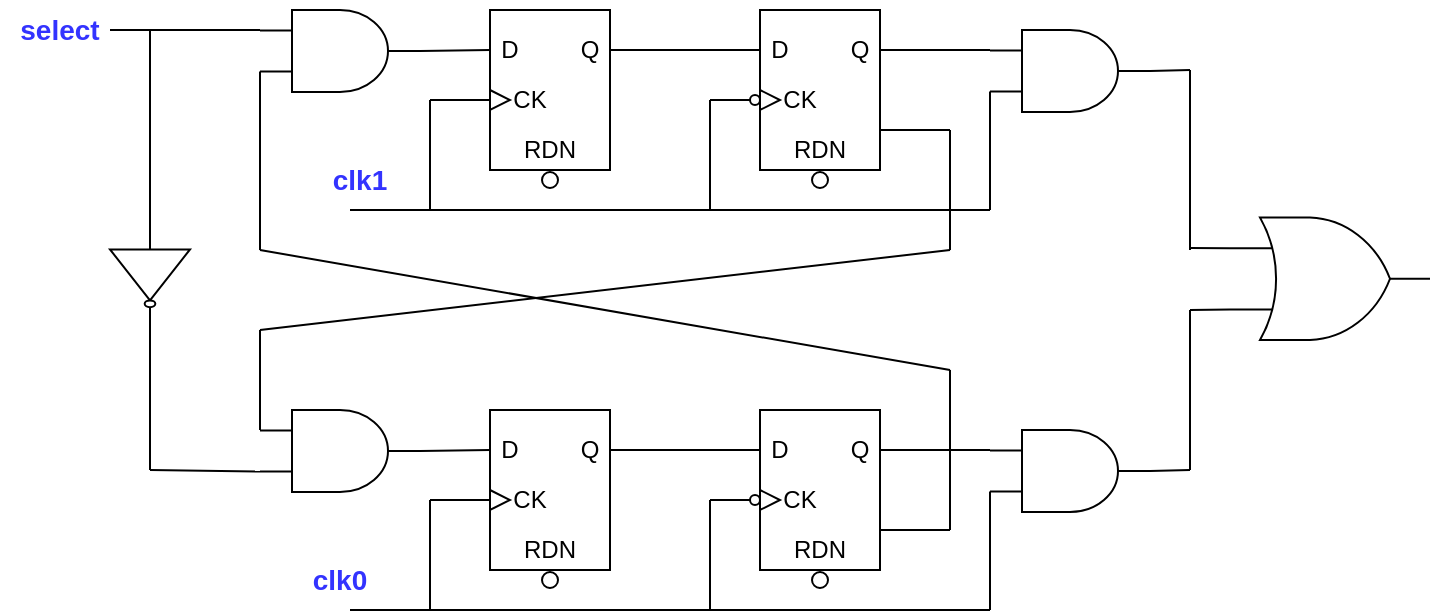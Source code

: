 <mxfile version="24.3.1" type="github">
  <diagram name="第 1 页" id="xqKIsfR9Eklun5eR2lfy">
    <mxGraphModel dx="978" dy="519" grid="1" gridSize="5" guides="1" tooltips="1" connect="1" arrows="1" fold="1" page="0" pageScale="1" pageWidth="827" pageHeight="1169" math="0" shadow="0">
      <root>
        <mxCell id="0" />
        <mxCell id="1" parent="0" />
        <mxCell id="vdp-HUDgLQkNiqysfl9j-33" value="" style="group" parent="1" vertex="1" connectable="0">
          <mxGeometry x="130" y="120" width="60" height="90" as="geometry" />
        </mxCell>
        <mxCell id="vdp-HUDgLQkNiqysfl9j-34" value="" style="rounded=0;whiteSpace=wrap;html=1;" parent="vdp-HUDgLQkNiqysfl9j-33" vertex="1">
          <mxGeometry width="60" height="80" as="geometry" />
        </mxCell>
        <mxCell id="vdp-HUDgLQkNiqysfl9j-35" value="D" style="text;html=1;align=center;verticalAlign=middle;whiteSpace=wrap;rounded=0;connectable=0;" parent="vdp-HUDgLQkNiqysfl9j-33" vertex="1">
          <mxGeometry y="10" width="20" height="20" as="geometry" />
        </mxCell>
        <mxCell id="vdp-HUDgLQkNiqysfl9j-36" value="Q" style="text;html=1;align=center;verticalAlign=middle;whiteSpace=wrap;rounded=0;connectable=0;" parent="vdp-HUDgLQkNiqysfl9j-33" vertex="1">
          <mxGeometry x="40" y="10" width="20" height="20" as="geometry" />
        </mxCell>
        <mxCell id="vdp-HUDgLQkNiqysfl9j-37" value="" style="triangle;whiteSpace=wrap;html=1;" parent="vdp-HUDgLQkNiqysfl9j-33" vertex="1">
          <mxGeometry y="40" width="10" height="10" as="geometry" />
        </mxCell>
        <mxCell id="vdp-HUDgLQkNiqysfl9j-38" value="" style="verticalLabelPosition=bottom;shadow=0;dashed=0;align=center;html=1;verticalAlign=top;shape=mxgraph.electrical.logic_gates.inverting_contact;" parent="vdp-HUDgLQkNiqysfl9j-33" vertex="1">
          <mxGeometry x="25" y="80" width="10" height="10" as="geometry" />
        </mxCell>
        <mxCell id="vdp-HUDgLQkNiqysfl9j-39" value="RDN" style="text;html=1;align=center;verticalAlign=middle;whiteSpace=wrap;rounded=0;connectable=0;" parent="vdp-HUDgLQkNiqysfl9j-33" vertex="1">
          <mxGeometry x="15" y="60" width="30" height="20" as="geometry" />
        </mxCell>
        <mxCell id="vdp-HUDgLQkNiqysfl9j-40" value="CK" style="text;html=1;align=center;verticalAlign=middle;whiteSpace=wrap;rounded=0;connectable=0;" parent="vdp-HUDgLQkNiqysfl9j-33" vertex="1">
          <mxGeometry x="10" y="35" width="20" height="20" as="geometry" />
        </mxCell>
        <mxCell id="vdp-HUDgLQkNiqysfl9j-41" value="" style="group" parent="1" vertex="1" connectable="0">
          <mxGeometry x="265" y="120" width="60" height="90" as="geometry" />
        </mxCell>
        <mxCell id="vdp-HUDgLQkNiqysfl9j-42" value="" style="rounded=0;whiteSpace=wrap;html=1;" parent="vdp-HUDgLQkNiqysfl9j-41" vertex="1">
          <mxGeometry width="60" height="80" as="geometry" />
        </mxCell>
        <mxCell id="vdp-HUDgLQkNiqysfl9j-43" value="D" style="text;html=1;align=center;verticalAlign=middle;whiteSpace=wrap;rounded=0;connectable=0;" parent="vdp-HUDgLQkNiqysfl9j-41" vertex="1">
          <mxGeometry y="10" width="20" height="20" as="geometry" />
        </mxCell>
        <mxCell id="vdp-HUDgLQkNiqysfl9j-44" value="Q" style="text;html=1;align=center;verticalAlign=middle;whiteSpace=wrap;rounded=0;connectable=0;" parent="vdp-HUDgLQkNiqysfl9j-41" vertex="1">
          <mxGeometry x="40" y="10" width="20" height="20" as="geometry" />
        </mxCell>
        <mxCell id="vdp-HUDgLQkNiqysfl9j-45" value="" style="triangle;whiteSpace=wrap;html=1;" parent="vdp-HUDgLQkNiqysfl9j-41" vertex="1">
          <mxGeometry y="40" width="10" height="10" as="geometry" />
        </mxCell>
        <mxCell id="vdp-HUDgLQkNiqysfl9j-46" value="" style="verticalLabelPosition=bottom;shadow=0;dashed=0;align=center;html=1;verticalAlign=top;shape=mxgraph.electrical.logic_gates.inverting_contact;" parent="vdp-HUDgLQkNiqysfl9j-41" vertex="1">
          <mxGeometry x="25" y="80" width="10" height="10" as="geometry" />
        </mxCell>
        <mxCell id="vdp-HUDgLQkNiqysfl9j-47" value="RDN" style="text;html=1;align=center;verticalAlign=middle;whiteSpace=wrap;rounded=0;connectable=0;" parent="vdp-HUDgLQkNiqysfl9j-41" vertex="1">
          <mxGeometry x="15" y="60" width="30" height="20" as="geometry" />
        </mxCell>
        <mxCell id="vdp-HUDgLQkNiqysfl9j-48" value="CK" style="text;html=1;align=center;verticalAlign=middle;whiteSpace=wrap;rounded=0;connectable=0;" parent="vdp-HUDgLQkNiqysfl9j-41" vertex="1">
          <mxGeometry x="10" y="35" width="20" height="20" as="geometry" />
        </mxCell>
        <mxCell id="vdp-HUDgLQkNiqysfl9j-50" value="" style="endArrow=none;html=1;rounded=0;" parent="1" edge="1">
          <mxGeometry width="50" height="50" relative="1" as="geometry">
            <mxPoint x="190" y="140" as="sourcePoint" />
            <mxPoint x="265" y="140" as="targetPoint" />
          </mxGeometry>
        </mxCell>
        <mxCell id="vdp-HUDgLQkNiqysfl9j-52" value="" style="ellipse;whiteSpace=wrap;html=1;aspect=fixed;" parent="1" vertex="1">
          <mxGeometry x="260" y="162.5" width="5" height="5" as="geometry" />
        </mxCell>
        <mxCell id="vdp-HUDgLQkNiqysfl9j-53" value="" style="endArrow=none;html=1;rounded=0;" parent="1" edge="1">
          <mxGeometry width="50" height="50" relative="1" as="geometry">
            <mxPoint x="240" y="165" as="sourcePoint" />
            <mxPoint x="260" y="165" as="targetPoint" />
          </mxGeometry>
        </mxCell>
        <mxCell id="vdp-HUDgLQkNiqysfl9j-54" value="" style="endArrow=none;html=1;rounded=0;" parent="1" edge="1">
          <mxGeometry width="50" height="50" relative="1" as="geometry">
            <mxPoint x="240" y="220" as="sourcePoint" />
            <mxPoint x="240" y="165" as="targetPoint" />
          </mxGeometry>
        </mxCell>
        <mxCell id="vdp-HUDgLQkNiqysfl9j-55" value="" style="endArrow=none;html=1;rounded=0;" parent="1" edge="1">
          <mxGeometry width="50" height="50" relative="1" as="geometry">
            <mxPoint x="60" y="220" as="sourcePoint" />
            <mxPoint x="240" y="220" as="targetPoint" />
          </mxGeometry>
        </mxCell>
        <mxCell id="vdp-HUDgLQkNiqysfl9j-56" value="" style="endArrow=none;html=1;rounded=0;" parent="1" edge="1">
          <mxGeometry width="50" height="50" relative="1" as="geometry">
            <mxPoint x="100" y="165" as="sourcePoint" />
            <mxPoint x="130" y="165" as="targetPoint" />
          </mxGeometry>
        </mxCell>
        <mxCell id="vdp-HUDgLQkNiqysfl9j-57" value="" style="endArrow=none;html=1;rounded=0;" parent="1" edge="1">
          <mxGeometry width="50" height="50" relative="1" as="geometry">
            <mxPoint x="100" y="220" as="sourcePoint" />
            <mxPoint x="100" y="165" as="targetPoint" />
          </mxGeometry>
        </mxCell>
        <mxCell id="vdp-HUDgLQkNiqysfl9j-58" value="" style="endArrow=none;html=1;rounded=0;" parent="1" edge="1">
          <mxGeometry width="50" height="50" relative="1" as="geometry">
            <mxPoint x="325" y="140" as="sourcePoint" />
            <mxPoint x="380" y="140" as="targetPoint" />
          </mxGeometry>
        </mxCell>
        <mxCell id="vdp-HUDgLQkNiqysfl9j-60" value="" style="verticalLabelPosition=bottom;shadow=0;dashed=0;align=center;html=1;verticalAlign=top;shape=mxgraph.electrical.logic_gates.logic_gate;operation=and;" parent="1" vertex="1">
          <mxGeometry x="380" y="130" width="80" height="41" as="geometry" />
        </mxCell>
        <mxCell id="vdp-HUDgLQkNiqysfl9j-61" value="" style="endArrow=none;html=1;rounded=0;" parent="1" edge="1">
          <mxGeometry width="50" height="50" relative="1" as="geometry">
            <mxPoint x="240" y="220" as="sourcePoint" />
            <mxPoint x="380" y="220" as="targetPoint" />
          </mxGeometry>
        </mxCell>
        <mxCell id="vdp-HUDgLQkNiqysfl9j-62" value="" style="endArrow=none;html=1;rounded=0;entryX=0;entryY=0.75;entryDx=0;entryDy=0;entryPerimeter=0;" parent="1" target="vdp-HUDgLQkNiqysfl9j-60" edge="1">
          <mxGeometry width="50" height="50" relative="1" as="geometry">
            <mxPoint x="380" y="220" as="sourcePoint" />
            <mxPoint x="360" y="125" as="targetPoint" />
          </mxGeometry>
        </mxCell>
        <mxCell id="vdp-HUDgLQkNiqysfl9j-64" value="" style="verticalLabelPosition=bottom;shadow=0;dashed=0;align=center;html=1;verticalAlign=top;shape=mxgraph.electrical.logic_gates.logic_gate;operation=and;" parent="1" vertex="1">
          <mxGeometry x="15" y="120" width="80" height="41" as="geometry" />
        </mxCell>
        <mxCell id="vdp-HUDgLQkNiqysfl9j-65" value="" style="endArrow=none;html=1;rounded=0;exitX=1;exitY=0.5;exitDx=0;exitDy=0;exitPerimeter=0;" parent="1" source="vdp-HUDgLQkNiqysfl9j-64" edge="1">
          <mxGeometry width="50" height="50" relative="1" as="geometry">
            <mxPoint x="105" y="140" as="sourcePoint" />
            <mxPoint x="130" y="140" as="targetPoint" />
          </mxGeometry>
        </mxCell>
        <mxCell id="vdp-HUDgLQkNiqysfl9j-66" value="" style="endArrow=none;html=1;rounded=0;" parent="1" edge="1">
          <mxGeometry width="50" height="50" relative="1" as="geometry">
            <mxPoint x="-60" y="130" as="sourcePoint" />
            <mxPoint x="15" y="130" as="targetPoint" />
          </mxGeometry>
        </mxCell>
        <mxCell id="vdp-HUDgLQkNiqysfl9j-67" value="" style="verticalLabelPosition=bottom;shadow=0;dashed=0;align=center;html=1;verticalAlign=top;shape=mxgraph.electrical.logic_gates.inverter_2;rotation=90;" parent="1" vertex="1">
          <mxGeometry x="-61.25" y="233.75" width="42.5" height="40" as="geometry" />
        </mxCell>
        <mxCell id="vdp-HUDgLQkNiqysfl9j-68" value="" style="endArrow=none;html=1;rounded=0;" parent="1" edge="1">
          <mxGeometry width="50" height="50" relative="1" as="geometry">
            <mxPoint x="-40" y="233.75" as="sourcePoint" />
            <mxPoint x="-40" y="130" as="targetPoint" />
          </mxGeometry>
        </mxCell>
        <mxCell id="vdp-HUDgLQkNiqysfl9j-69" value="" style="group" parent="1" vertex="1" connectable="0">
          <mxGeometry x="130" y="320" width="60" height="90" as="geometry" />
        </mxCell>
        <mxCell id="vdp-HUDgLQkNiqysfl9j-70" value="" style="rounded=0;whiteSpace=wrap;html=1;" parent="vdp-HUDgLQkNiqysfl9j-69" vertex="1">
          <mxGeometry width="60" height="80" as="geometry" />
        </mxCell>
        <mxCell id="vdp-HUDgLQkNiqysfl9j-71" value="D" style="text;html=1;align=center;verticalAlign=middle;whiteSpace=wrap;rounded=0;connectable=0;" parent="vdp-HUDgLQkNiqysfl9j-69" vertex="1">
          <mxGeometry y="10" width="20" height="20" as="geometry" />
        </mxCell>
        <mxCell id="vdp-HUDgLQkNiqysfl9j-72" value="Q" style="text;html=1;align=center;verticalAlign=middle;whiteSpace=wrap;rounded=0;connectable=0;" parent="vdp-HUDgLQkNiqysfl9j-69" vertex="1">
          <mxGeometry x="40" y="10" width="20" height="20" as="geometry" />
        </mxCell>
        <mxCell id="vdp-HUDgLQkNiqysfl9j-73" value="" style="triangle;whiteSpace=wrap;html=1;" parent="vdp-HUDgLQkNiqysfl9j-69" vertex="1">
          <mxGeometry y="40" width="10" height="10" as="geometry" />
        </mxCell>
        <mxCell id="vdp-HUDgLQkNiqysfl9j-74" value="" style="verticalLabelPosition=bottom;shadow=0;dashed=0;align=center;html=1;verticalAlign=top;shape=mxgraph.electrical.logic_gates.inverting_contact;" parent="vdp-HUDgLQkNiqysfl9j-69" vertex="1">
          <mxGeometry x="25" y="80" width="10" height="10" as="geometry" />
        </mxCell>
        <mxCell id="vdp-HUDgLQkNiqysfl9j-75" value="RDN" style="text;html=1;align=center;verticalAlign=middle;whiteSpace=wrap;rounded=0;connectable=0;" parent="vdp-HUDgLQkNiqysfl9j-69" vertex="1">
          <mxGeometry x="15" y="60" width="30" height="20" as="geometry" />
        </mxCell>
        <mxCell id="vdp-HUDgLQkNiqysfl9j-76" value="CK" style="text;html=1;align=center;verticalAlign=middle;whiteSpace=wrap;rounded=0;connectable=0;" parent="vdp-HUDgLQkNiqysfl9j-69" vertex="1">
          <mxGeometry x="10" y="35" width="20" height="20" as="geometry" />
        </mxCell>
        <mxCell id="vdp-HUDgLQkNiqysfl9j-77" value="" style="group" parent="1" vertex="1" connectable="0">
          <mxGeometry x="265" y="320" width="60" height="90" as="geometry" />
        </mxCell>
        <mxCell id="vdp-HUDgLQkNiqysfl9j-78" value="" style="rounded=0;whiteSpace=wrap;html=1;" parent="vdp-HUDgLQkNiqysfl9j-77" vertex="1">
          <mxGeometry width="60" height="80" as="geometry" />
        </mxCell>
        <mxCell id="vdp-HUDgLQkNiqysfl9j-79" value="D" style="text;html=1;align=center;verticalAlign=middle;whiteSpace=wrap;rounded=0;connectable=0;" parent="vdp-HUDgLQkNiqysfl9j-77" vertex="1">
          <mxGeometry y="10" width="20" height="20" as="geometry" />
        </mxCell>
        <mxCell id="vdp-HUDgLQkNiqysfl9j-80" value="Q" style="text;html=1;align=center;verticalAlign=middle;whiteSpace=wrap;rounded=0;connectable=0;" parent="vdp-HUDgLQkNiqysfl9j-77" vertex="1">
          <mxGeometry x="40" y="10" width="20" height="20" as="geometry" />
        </mxCell>
        <mxCell id="vdp-HUDgLQkNiqysfl9j-81" value="" style="triangle;whiteSpace=wrap;html=1;" parent="vdp-HUDgLQkNiqysfl9j-77" vertex="1">
          <mxGeometry y="40" width="10" height="10" as="geometry" />
        </mxCell>
        <mxCell id="vdp-HUDgLQkNiqysfl9j-82" value="" style="verticalLabelPosition=bottom;shadow=0;dashed=0;align=center;html=1;verticalAlign=top;shape=mxgraph.electrical.logic_gates.inverting_contact;" parent="vdp-HUDgLQkNiqysfl9j-77" vertex="1">
          <mxGeometry x="25" y="80" width="10" height="10" as="geometry" />
        </mxCell>
        <mxCell id="vdp-HUDgLQkNiqysfl9j-83" value="RDN" style="text;html=1;align=center;verticalAlign=middle;whiteSpace=wrap;rounded=0;connectable=0;" parent="vdp-HUDgLQkNiqysfl9j-77" vertex="1">
          <mxGeometry x="15" y="60" width="30" height="20" as="geometry" />
        </mxCell>
        <mxCell id="vdp-HUDgLQkNiqysfl9j-84" value="CK" style="text;html=1;align=center;verticalAlign=middle;whiteSpace=wrap;rounded=0;connectable=0;" parent="vdp-HUDgLQkNiqysfl9j-77" vertex="1">
          <mxGeometry x="10" y="35" width="20" height="20" as="geometry" />
        </mxCell>
        <mxCell id="vdp-HUDgLQkNiqysfl9j-85" value="" style="endArrow=none;html=1;rounded=0;" parent="1" edge="1">
          <mxGeometry width="50" height="50" relative="1" as="geometry">
            <mxPoint x="190" y="340" as="sourcePoint" />
            <mxPoint x="265" y="340" as="targetPoint" />
          </mxGeometry>
        </mxCell>
        <mxCell id="vdp-HUDgLQkNiqysfl9j-86" value="" style="ellipse;whiteSpace=wrap;html=1;aspect=fixed;" parent="1" vertex="1">
          <mxGeometry x="260" y="362.5" width="5" height="5" as="geometry" />
        </mxCell>
        <mxCell id="vdp-HUDgLQkNiqysfl9j-87" value="" style="endArrow=none;html=1;rounded=0;" parent="1" edge="1">
          <mxGeometry width="50" height="50" relative="1" as="geometry">
            <mxPoint x="240" y="365" as="sourcePoint" />
            <mxPoint x="260" y="365" as="targetPoint" />
          </mxGeometry>
        </mxCell>
        <mxCell id="vdp-HUDgLQkNiqysfl9j-88" value="" style="endArrow=none;html=1;rounded=0;" parent="1" edge="1">
          <mxGeometry width="50" height="50" relative="1" as="geometry">
            <mxPoint x="240" y="420" as="sourcePoint" />
            <mxPoint x="240" y="365" as="targetPoint" />
          </mxGeometry>
        </mxCell>
        <mxCell id="vdp-HUDgLQkNiqysfl9j-89" value="" style="endArrow=none;html=1;rounded=0;" parent="1" edge="1">
          <mxGeometry width="50" height="50" relative="1" as="geometry">
            <mxPoint x="60" y="420" as="sourcePoint" />
            <mxPoint x="240" y="420" as="targetPoint" />
          </mxGeometry>
        </mxCell>
        <mxCell id="vdp-HUDgLQkNiqysfl9j-90" value="" style="endArrow=none;html=1;rounded=0;" parent="1" edge="1">
          <mxGeometry width="50" height="50" relative="1" as="geometry">
            <mxPoint x="100" y="365" as="sourcePoint" />
            <mxPoint x="130" y="365" as="targetPoint" />
          </mxGeometry>
        </mxCell>
        <mxCell id="vdp-HUDgLQkNiqysfl9j-91" value="" style="endArrow=none;html=1;rounded=0;" parent="1" edge="1">
          <mxGeometry width="50" height="50" relative="1" as="geometry">
            <mxPoint x="100" y="420" as="sourcePoint" />
            <mxPoint x="100" y="365" as="targetPoint" />
          </mxGeometry>
        </mxCell>
        <mxCell id="vdp-HUDgLQkNiqysfl9j-92" value="" style="endArrow=none;html=1;rounded=0;" parent="1" edge="1">
          <mxGeometry width="50" height="50" relative="1" as="geometry">
            <mxPoint x="325" y="340" as="sourcePoint" />
            <mxPoint x="380" y="340" as="targetPoint" />
          </mxGeometry>
        </mxCell>
        <mxCell id="vdp-HUDgLQkNiqysfl9j-93" value="" style="verticalLabelPosition=bottom;shadow=0;dashed=0;align=center;html=1;verticalAlign=top;shape=mxgraph.electrical.logic_gates.logic_gate;operation=and;" parent="1" vertex="1">
          <mxGeometry x="380" y="330" width="80" height="41" as="geometry" />
        </mxCell>
        <mxCell id="vdp-HUDgLQkNiqysfl9j-94" value="" style="endArrow=none;html=1;rounded=0;" parent="1" edge="1">
          <mxGeometry width="50" height="50" relative="1" as="geometry">
            <mxPoint x="240" y="420" as="sourcePoint" />
            <mxPoint x="380" y="420" as="targetPoint" />
          </mxGeometry>
        </mxCell>
        <mxCell id="vdp-HUDgLQkNiqysfl9j-95" value="" style="endArrow=none;html=1;rounded=0;entryX=0;entryY=0.75;entryDx=0;entryDy=0;entryPerimeter=0;" parent="1" target="vdp-HUDgLQkNiqysfl9j-93" edge="1">
          <mxGeometry width="50" height="50" relative="1" as="geometry">
            <mxPoint x="380" y="420" as="sourcePoint" />
            <mxPoint x="360" y="325" as="targetPoint" />
          </mxGeometry>
        </mxCell>
        <mxCell id="vdp-HUDgLQkNiqysfl9j-96" value="" style="verticalLabelPosition=bottom;shadow=0;dashed=0;align=center;html=1;verticalAlign=top;shape=mxgraph.electrical.logic_gates.logic_gate;operation=and;" parent="1" vertex="1">
          <mxGeometry x="15" y="320" width="80" height="41" as="geometry" />
        </mxCell>
        <mxCell id="vdp-HUDgLQkNiqysfl9j-97" value="" style="endArrow=none;html=1;rounded=0;exitX=1;exitY=0.5;exitDx=0;exitDy=0;exitPerimeter=0;" parent="1" source="vdp-HUDgLQkNiqysfl9j-96" edge="1">
          <mxGeometry width="50" height="50" relative="1" as="geometry">
            <mxPoint x="105" y="340" as="sourcePoint" />
            <mxPoint x="130" y="340" as="targetPoint" />
          </mxGeometry>
        </mxCell>
        <mxCell id="vdp-HUDgLQkNiqysfl9j-98" value="" style="endArrow=none;html=1;rounded=0;entryX=0;entryY=0.75;entryDx=0;entryDy=0;entryPerimeter=0;" parent="1" target="vdp-HUDgLQkNiqysfl9j-64" edge="1">
          <mxGeometry width="50" height="50" relative="1" as="geometry">
            <mxPoint x="15" y="240" as="sourcePoint" />
            <mxPoint x="205" y="275" as="targetPoint" />
          </mxGeometry>
        </mxCell>
        <mxCell id="vdp-HUDgLQkNiqysfl9j-99" value="" style="endArrow=none;html=1;rounded=0;" parent="1" edge="1">
          <mxGeometry width="50" height="50" relative="1" as="geometry">
            <mxPoint x="15" y="240" as="sourcePoint" />
            <mxPoint x="360" y="300" as="targetPoint" />
          </mxGeometry>
        </mxCell>
        <mxCell id="vdp-HUDgLQkNiqysfl9j-100" value="" style="endArrow=none;html=1;rounded=0;" parent="1" edge="1">
          <mxGeometry width="50" height="50" relative="1" as="geometry">
            <mxPoint x="360" y="380" as="sourcePoint" />
            <mxPoint x="360" y="300" as="targetPoint" />
          </mxGeometry>
        </mxCell>
        <mxCell id="vdp-HUDgLQkNiqysfl9j-101" value="" style="endArrow=none;html=1;rounded=0;" parent="1" edge="1">
          <mxGeometry width="50" height="50" relative="1" as="geometry">
            <mxPoint x="325" y="380" as="sourcePoint" />
            <mxPoint x="360" y="380" as="targetPoint" />
          </mxGeometry>
        </mxCell>
        <mxCell id="vdp-HUDgLQkNiqysfl9j-102" value="" style="endArrow=none;html=1;rounded=0;" parent="1" edge="1">
          <mxGeometry width="50" height="50" relative="1" as="geometry">
            <mxPoint x="15" y="330" as="sourcePoint" />
            <mxPoint x="15" y="280" as="targetPoint" />
          </mxGeometry>
        </mxCell>
        <mxCell id="vdp-HUDgLQkNiqysfl9j-103" value="" style="endArrow=none;html=1;rounded=0;" parent="1" edge="1">
          <mxGeometry width="50" height="50" relative="1" as="geometry">
            <mxPoint x="15" y="280" as="sourcePoint" />
            <mxPoint x="360" y="240" as="targetPoint" />
          </mxGeometry>
        </mxCell>
        <mxCell id="vdp-HUDgLQkNiqysfl9j-104" value="" style="endArrow=none;html=1;rounded=0;" parent="1" edge="1">
          <mxGeometry width="50" height="50" relative="1" as="geometry">
            <mxPoint x="360" y="240" as="sourcePoint" />
            <mxPoint x="360" y="180" as="targetPoint" />
          </mxGeometry>
        </mxCell>
        <mxCell id="vdp-HUDgLQkNiqysfl9j-105" value="" style="endArrow=none;html=1;rounded=0;exitX=1;exitY=0.75;exitDx=0;exitDy=0;" parent="1" source="vdp-HUDgLQkNiqysfl9j-42" edge="1">
          <mxGeometry width="50" height="50" relative="1" as="geometry">
            <mxPoint x="240" y="225" as="sourcePoint" />
            <mxPoint x="360" y="180" as="targetPoint" />
          </mxGeometry>
        </mxCell>
        <mxCell id="vdp-HUDgLQkNiqysfl9j-110" value="" style="endArrow=none;html=1;rounded=0;entryX=1;entryY=0.5;entryDx=0;entryDy=0;entryPerimeter=0;" parent="1" target="vdp-HUDgLQkNiqysfl9j-67" edge="1">
          <mxGeometry width="50" height="50" relative="1" as="geometry">
            <mxPoint x="-40" y="350" as="sourcePoint" />
            <mxPoint x="55" y="285" as="targetPoint" />
          </mxGeometry>
        </mxCell>
        <mxCell id="vdp-HUDgLQkNiqysfl9j-111" value="" style="endArrow=none;html=1;rounded=0;entryX=0;entryY=0.75;entryDx=0;entryDy=0;entryPerimeter=0;" parent="1" target="vdp-HUDgLQkNiqysfl9j-96" edge="1">
          <mxGeometry width="50" height="50" relative="1" as="geometry">
            <mxPoint x="-40" y="350" as="sourcePoint" />
            <mxPoint x="55" y="285" as="targetPoint" />
          </mxGeometry>
        </mxCell>
        <mxCell id="vdp-HUDgLQkNiqysfl9j-112" value="" style="verticalLabelPosition=bottom;shadow=0;dashed=0;align=center;html=1;verticalAlign=top;shape=mxgraph.electrical.logic_gates.logic_gate;operation=or;" parent="1" vertex="1">
          <mxGeometry x="500" y="223.75" width="100" height="61.25" as="geometry" />
        </mxCell>
        <mxCell id="vdp-HUDgLQkNiqysfl9j-113" value="" style="endArrow=none;html=1;rounded=0;exitX=1;exitY=0.5;exitDx=0;exitDy=0;exitPerimeter=0;" parent="1" source="vdp-HUDgLQkNiqysfl9j-60" edge="1">
          <mxGeometry width="50" height="50" relative="1" as="geometry">
            <mxPoint x="470" y="155" as="sourcePoint" />
            <mxPoint x="480" y="150" as="targetPoint" />
          </mxGeometry>
        </mxCell>
        <mxCell id="vdp-HUDgLQkNiqysfl9j-115" value="" style="endArrow=none;html=1;rounded=0;" parent="1" edge="1">
          <mxGeometry width="50" height="50" relative="1" as="geometry">
            <mxPoint x="480" y="240" as="sourcePoint" />
            <mxPoint x="480" y="150" as="targetPoint" />
          </mxGeometry>
        </mxCell>
        <mxCell id="vdp-HUDgLQkNiqysfl9j-119" value="" style="endArrow=none;html=1;rounded=0;entryX=0;entryY=0.25;entryDx=0;entryDy=0;entryPerimeter=0;" parent="1" target="vdp-HUDgLQkNiqysfl9j-112" edge="1">
          <mxGeometry width="50" height="50" relative="1" as="geometry">
            <mxPoint x="480" y="239" as="sourcePoint" />
            <mxPoint x="490" y="140" as="targetPoint" />
          </mxGeometry>
        </mxCell>
        <mxCell id="vdp-HUDgLQkNiqysfl9j-121" value="" style="endArrow=none;html=1;rounded=0;exitX=1;exitY=0.5;exitDx=0;exitDy=0;exitPerimeter=0;" parent="1" source="vdp-HUDgLQkNiqysfl9j-93" edge="1">
          <mxGeometry width="50" height="50" relative="1" as="geometry">
            <mxPoint x="455" y="285" as="sourcePoint" />
            <mxPoint x="480" y="350" as="targetPoint" />
          </mxGeometry>
        </mxCell>
        <mxCell id="vdp-HUDgLQkNiqysfl9j-122" value="" style="endArrow=none;html=1;rounded=0;" parent="1" edge="1">
          <mxGeometry width="50" height="50" relative="1" as="geometry">
            <mxPoint x="480" y="350" as="sourcePoint" />
            <mxPoint x="480" y="270" as="targetPoint" />
          </mxGeometry>
        </mxCell>
        <mxCell id="vdp-HUDgLQkNiqysfl9j-123" value="" style="endArrow=none;html=1;rounded=0;entryX=0;entryY=0.75;entryDx=0;entryDy=0;entryPerimeter=0;" parent="1" target="vdp-HUDgLQkNiqysfl9j-112" edge="1">
          <mxGeometry width="50" height="50" relative="1" as="geometry">
            <mxPoint x="480" y="270" as="sourcePoint" />
            <mxPoint x="505" y="235" as="targetPoint" />
          </mxGeometry>
        </mxCell>
        <mxCell id="Zie-gdOofeWerrx9I7XT-1" value="clk1" style="text;html=1;align=center;verticalAlign=middle;whiteSpace=wrap;rounded=0;fontStyle=1;fontSize=14;fontColor=#3333FF;" vertex="1" parent="1">
          <mxGeometry x="35" y="190" width="60" height="30" as="geometry" />
        </mxCell>
        <mxCell id="Zie-gdOofeWerrx9I7XT-2" value="clk0" style="text;html=1;align=center;verticalAlign=middle;whiteSpace=wrap;rounded=0;fontStyle=1;fontSize=14;fontColor=#3333FF;" vertex="1" parent="1">
          <mxGeometry x="25" y="390" width="60" height="30" as="geometry" />
        </mxCell>
        <mxCell id="Zie-gdOofeWerrx9I7XT-3" value="select" style="text;html=1;align=center;verticalAlign=middle;whiteSpace=wrap;rounded=0;fontStyle=1;fontSize=14;fontColor=#3333FF;" vertex="1" parent="1">
          <mxGeometry x="-115" y="115" width="60" height="30" as="geometry" />
        </mxCell>
      </root>
    </mxGraphModel>
  </diagram>
</mxfile>
